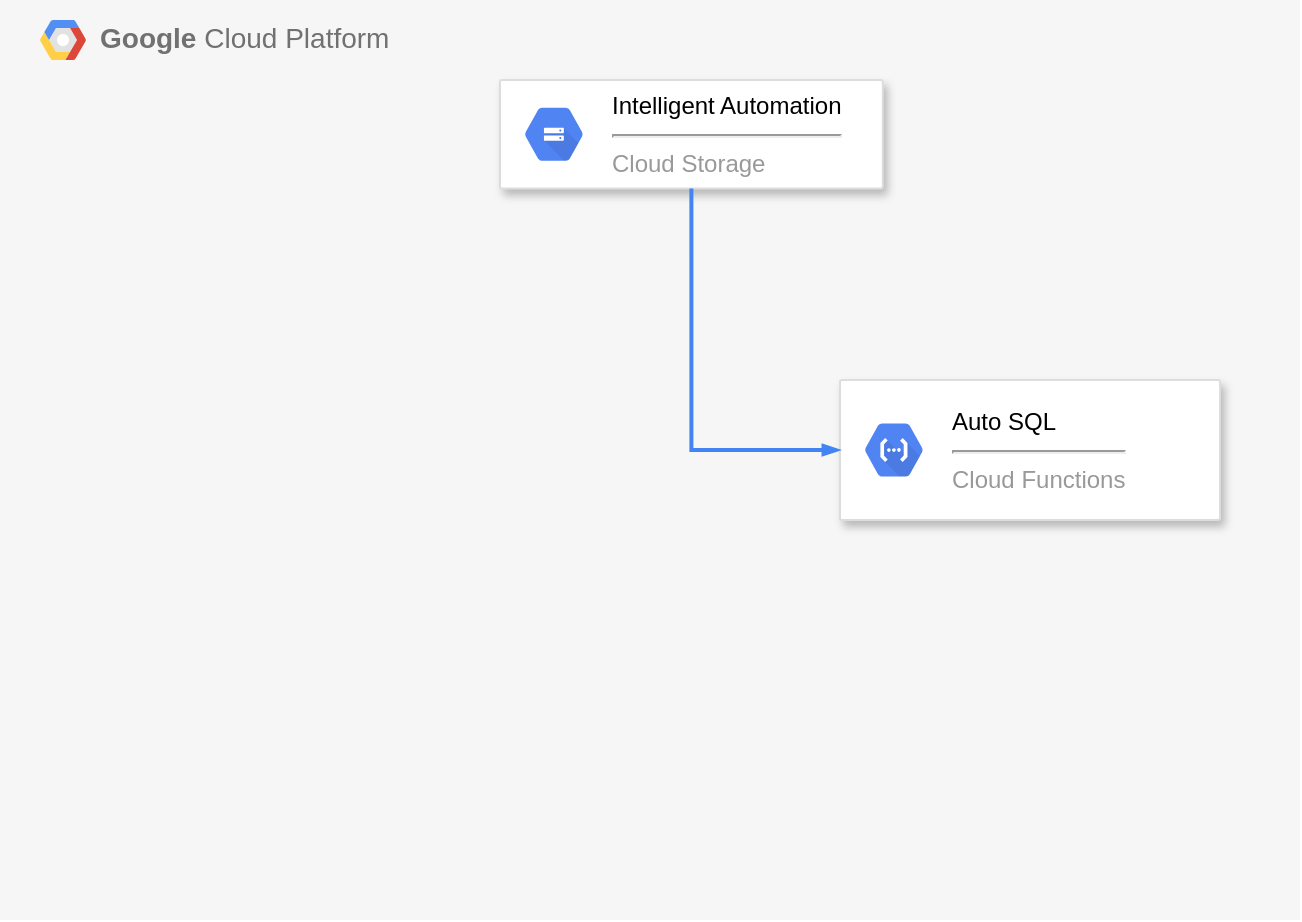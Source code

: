 <mxfile version="15.5.1" type="github">
  <diagram id="f106602c-feb2-e66a-4537-3a34d633f6aa" name="Page-1">
    <mxGraphModel dx="1038" dy="579" grid="1" gridSize="10" guides="1" tooltips="1" connect="1" arrows="1" fold="1" page="1" pageScale="1" pageWidth="1169" pageHeight="827" background="none" math="0" shadow="0">
      <root>
        <mxCell id="0" />
        <mxCell id="1" parent="0" />
        <mxCell id="14" value="&lt;b&gt;Google &lt;/b&gt;Cloud Platform" style="fillColor=#F6F6F6;strokeColor=none;shadow=0;gradientColor=none;fontSize=14;align=left;spacing=10;fontColor=#717171;9E9E9E;verticalAlign=top;spacingTop=-4;fontStyle=0;spacingLeft=40;html=1;" parent="1" vertex="1">
          <mxGeometry x="380" y="70" width="650" height="460" as="geometry" />
        </mxCell>
        <mxCell id="15" value="" style="shape=mxgraph.gcp2.google_cloud_platform;fillColor=#F6F6F6;strokeColor=none;shadow=0;gradientColor=none;" parent="14" vertex="1">
          <mxGeometry width="23" height="20" relative="1" as="geometry">
            <mxPoint x="20" y="10" as="offset" />
          </mxGeometry>
        </mxCell>
        <mxCell id="PlTXi9dPVwTUDiqTKwLx-1005" value="" style="strokeColor=#dddddd;shadow=1;strokeWidth=1;rounded=1;absoluteArcSize=1;arcSize=2;" vertex="1" parent="14">
          <mxGeometry x="250" y="40.0" width="191.39" height="54.29" as="geometry" />
        </mxCell>
        <mxCell id="PlTXi9dPVwTUDiqTKwLx-1006" value="&lt;font color=&quot;#000000&quot;&gt;Intelligent Automation&lt;br&gt;&lt;/font&gt;&lt;hr&gt;Cloud Storage" style="sketch=0;dashed=0;connectable=0;html=1;fillColor=#5184F3;strokeColor=none;shape=mxgraph.gcp2.hexIcon;prIcon=cloud_storage;part=1;labelPosition=right;verticalLabelPosition=middle;align=left;verticalAlign=middle;spacingLeft=5;fontColor=#999999;fontSize=12;" vertex="1" parent="PlTXi9dPVwTUDiqTKwLx-1005">
          <mxGeometry y="0.5" width="44" height="39" relative="1" as="geometry">
            <mxPoint x="5" y="-19.5" as="offset" />
          </mxGeometry>
        </mxCell>
        <mxCell id="PlTXi9dPVwTUDiqTKwLx-1010" value="" style="strokeColor=#dddddd;shadow=1;strokeWidth=1;rounded=1;absoluteArcSize=1;arcSize=2;" vertex="1" parent="14">
          <mxGeometry x="420" y="190" width="190" height="70" as="geometry" />
        </mxCell>
        <mxCell id="PlTXi9dPVwTUDiqTKwLx-1011" value="&lt;font color=&quot;#000000&quot;&gt;Auto SQL&lt;br&gt;&lt;/font&gt;&lt;hr&gt;Cloud Functions" style="sketch=0;dashed=0;connectable=0;html=1;fillColor=#5184F3;strokeColor=none;shape=mxgraph.gcp2.hexIcon;prIcon=cloud_functions;part=1;labelPosition=right;verticalLabelPosition=middle;align=left;verticalAlign=middle;spacingLeft=5;fontColor=#999999;fontSize=12;" vertex="1" parent="PlTXi9dPVwTUDiqTKwLx-1010">
          <mxGeometry y="0.5" width="44" height="39" relative="1" as="geometry">
            <mxPoint x="5" y="-19.5" as="offset" />
          </mxGeometry>
        </mxCell>
        <mxCell id="PlTXi9dPVwTUDiqTKwLx-1012" value="" style="edgeStyle=orthogonalEdgeStyle;fontSize=12;html=1;endArrow=blockThin;endFill=1;rounded=0;strokeWidth=2;endSize=4;startSize=4;dashed=0;strokeColor=#4284F3;fontColor=#000000;exitX=0.5;exitY=1;exitDx=0;exitDy=0;entryX=0;entryY=0.5;entryDx=0;entryDy=0;" edge="1" parent="14" source="PlTXi9dPVwTUDiqTKwLx-1005" target="PlTXi9dPVwTUDiqTKwLx-1010">
          <mxGeometry width="100" relative="1" as="geometry">
            <mxPoint x="100" y="170" as="sourcePoint" />
            <mxPoint x="200" y="170" as="targetPoint" />
          </mxGeometry>
        </mxCell>
      </root>
    </mxGraphModel>
  </diagram>
</mxfile>
